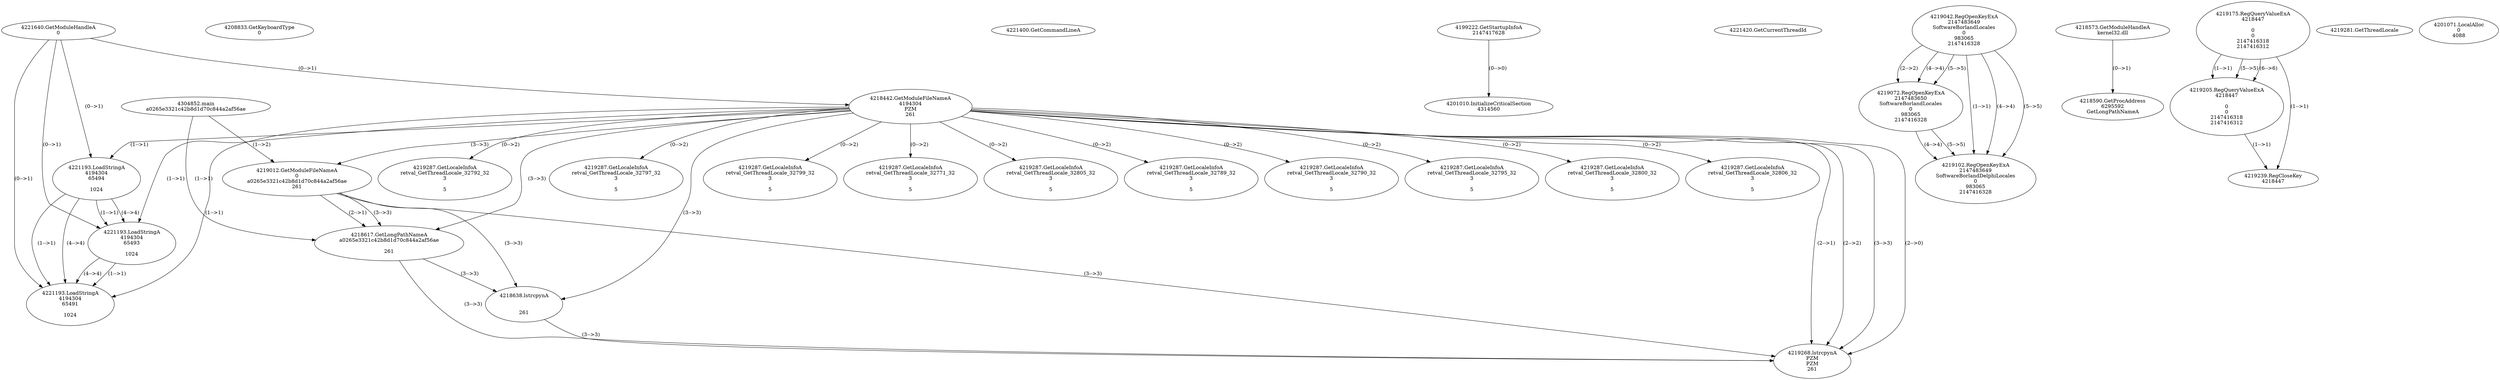 // Global SCDG with merge call
digraph {
	0 [label="4304852.main
a0265e3321c42b8d1d70c844a2af56ae"]
	1 [label="4221640.GetModuleHandleA
0"]
	2 [label="4208833.GetKeyboardType
0"]
	3 [label="4221400.GetCommandLineA
"]
	4 [label="4199222.GetStartupInfoA
2147417628"]
	5 [label="4221420.GetCurrentThreadId
"]
	6 [label="4218442.GetModuleFileNameA
4194304
PZM
261"]
	1 -> 6 [label="(0-->1)"]
	7 [label="4219012.GetModuleFileNameA
0
a0265e3321c42b8d1d70c844a2af56ae
261"]
	0 -> 7 [label="(1-->2)"]
	6 -> 7 [label="(3-->3)"]
	8 [label="4219042.RegOpenKeyExA
2147483649
Software\Borland\Locales
0
983065
2147416328"]
	9 [label="4218573.GetModuleHandleA
kernel32.dll"]
	10 [label="4218590.GetProcAddress
6295592
GetLongPathNameA"]
	9 -> 10 [label="(0-->1)"]
	11 [label="4218617.GetLongPathNameA
a0265e3321c42b8d1d70c844a2af56ae

261"]
	0 -> 11 [label="(1-->1)"]
	7 -> 11 [label="(2-->1)"]
	6 -> 11 [label="(3-->3)"]
	7 -> 11 [label="(3-->3)"]
	12 [label="4218638.lstrcpynA


261"]
	6 -> 12 [label="(3-->3)"]
	7 -> 12 [label="(3-->3)"]
	11 -> 12 [label="(3-->3)"]
	13 [label="4219175.RegQueryValueExA
4218447

0
0
2147416318
2147416312"]
	14 [label="4219205.RegQueryValueExA
4218447

0
0
2147416318
2147416312"]
	13 -> 14 [label="(1-->1)"]
	13 -> 14 [label="(5-->5)"]
	13 -> 14 [label="(6-->6)"]
	15 [label="4219239.RegCloseKey
4218447"]
	13 -> 15 [label="(1-->1)"]
	14 -> 15 [label="(1-->1)"]
	16 [label="4219268.lstrcpynA
PZM
PZM
261"]
	6 -> 16 [label="(2-->1)"]
	6 -> 16 [label="(2-->2)"]
	6 -> 16 [label="(3-->3)"]
	7 -> 16 [label="(3-->3)"]
	11 -> 16 [label="(3-->3)"]
	12 -> 16 [label="(3-->3)"]
	6 -> 16 [label="(2-->0)"]
	17 [label="4219281.GetThreadLocale
"]
	18 [label="4219287.GetLocaleInfoA
retval_GetThreadLocale_32792_32
3

5"]
	6 -> 18 [label="(0-->2)"]
	19 [label="4221193.LoadStringA
4194304
65494

1024"]
	1 -> 19 [label="(0-->1)"]
	6 -> 19 [label="(1-->1)"]
	20 [label="4221193.LoadStringA
4194304
65493

1024"]
	1 -> 20 [label="(0-->1)"]
	6 -> 20 [label="(1-->1)"]
	19 -> 20 [label="(1-->1)"]
	19 -> 20 [label="(4-->4)"]
	21 [label="4221193.LoadStringA
4194304
65491

1024"]
	1 -> 21 [label="(0-->1)"]
	6 -> 21 [label="(1-->1)"]
	19 -> 21 [label="(1-->1)"]
	20 -> 21 [label="(1-->1)"]
	19 -> 21 [label="(4-->4)"]
	20 -> 21 [label="(4-->4)"]
	22 [label="4201010.InitializeCriticalSection
4314560"]
	4 -> 22 [label="(0-->0)"]
	23 [label="4201071.LocalAlloc
0
4088"]
	24 [label="4219072.RegOpenKeyExA
2147483650
Software\Borland\Locales
0
983065
2147416328"]
	8 -> 24 [label="(2-->2)"]
	8 -> 24 [label="(4-->4)"]
	8 -> 24 [label="(5-->5)"]
	25 [label="4219287.GetLocaleInfoA
retval_GetThreadLocale_32797_32
3

5"]
	6 -> 25 [label="(0-->2)"]
	26 [label="4219102.RegOpenKeyExA
2147483649
Software\Borland\Delphi\Locales
0
983065
2147416328"]
	8 -> 26 [label="(1-->1)"]
	8 -> 26 [label="(4-->4)"]
	24 -> 26 [label="(4-->4)"]
	8 -> 26 [label="(5-->5)"]
	24 -> 26 [label="(5-->5)"]
	27 [label="4219287.GetLocaleInfoA
retval_GetThreadLocale_32799_32
3

5"]
	6 -> 27 [label="(0-->2)"]
	28 [label="4219287.GetLocaleInfoA
retval_GetThreadLocale_32771_32
3

5"]
	6 -> 28 [label="(0-->2)"]
	29 [label="4219287.GetLocaleInfoA
retval_GetThreadLocale_32805_32
3

5"]
	6 -> 29 [label="(0-->2)"]
	30 [label="4219287.GetLocaleInfoA
retval_GetThreadLocale_32789_32
3

5"]
	6 -> 30 [label="(0-->2)"]
	31 [label="4219287.GetLocaleInfoA
retval_GetThreadLocale_32790_32
3

5"]
	6 -> 31 [label="(0-->2)"]
	32 [label="4219287.GetLocaleInfoA
retval_GetThreadLocale_32795_32
3

5"]
	6 -> 32 [label="(0-->2)"]
	33 [label="4219287.GetLocaleInfoA
retval_GetThreadLocale_32800_32
3

5"]
	6 -> 33 [label="(0-->2)"]
	34 [label="4219287.GetLocaleInfoA
retval_GetThreadLocale_32806_32
3

5"]
	6 -> 34 [label="(0-->2)"]
}
